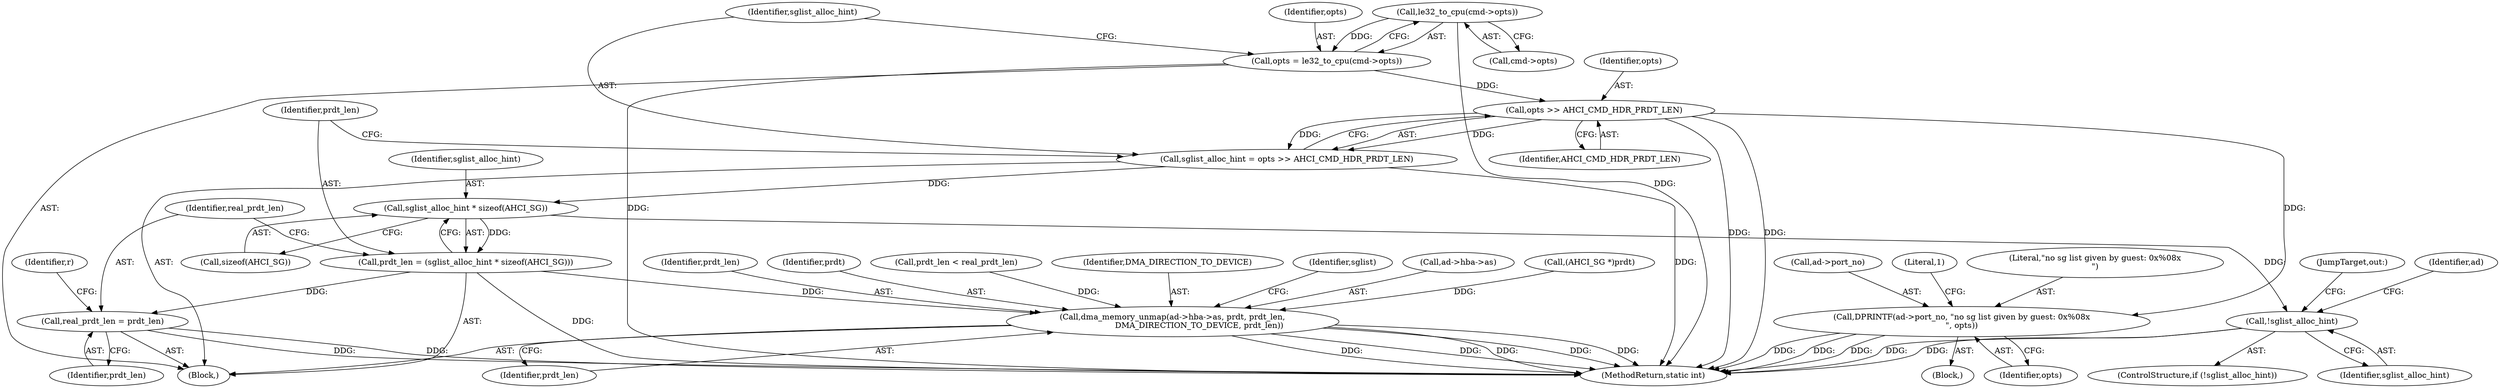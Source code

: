 digraph "0_qemu_3251bdcf1c67427d964517053c3d185b46e618e8@pointer" {
"1000117" [label="(Call,le32_to_cpu(cmd->opts))"];
"1000115" [label="(Call,opts = le32_to_cpu(cmd->opts))"];
"1000124" [label="(Call,opts >> AHCI_CMD_HDR_PRDT_LEN)"];
"1000122" [label="(Call,sglist_alloc_hint = opts >> AHCI_CMD_HDR_PRDT_LEN)"];
"1000130" [label="(Call,sglist_alloc_hint * sizeof(AHCI_SG))"];
"1000128" [label="(Call,prdt_len = (sglist_alloc_hint * sizeof(AHCI_SG)))"];
"1000135" [label="(Call,real_prdt_len = prdt_len)"];
"1000318" [label="(Call,dma_memory_unmap(ad->hba->as, prdt, prdt_len,\n                     DMA_DIRECTION_TO_DEVICE, prdt_len))"];
"1000173" [label="(Call,!sglist_alloc_hint)"];
"1000176" [label="(Call,DPRINTF(ad->port_no, \"no sg list given by guest: 0x%08x\n\", opts))"];
"1000128" [label="(Call,prdt_len = (sglist_alloc_hint * sizeof(AHCI_SG)))"];
"1000135" [label="(Call,real_prdt_len = prdt_len)"];
"1000175" [label="(Block,)"];
"1000208" [label="(Call,(AHCI_SG *)prdt)"];
"1000176" [label="(Call,DPRINTF(ad->port_no, \"no sg list given by guest: 0x%08x\n\", opts))"];
"1000318" [label="(Call,dma_memory_unmap(ad->hba->as, prdt, prdt_len,\n                     DMA_DIRECTION_TO_DEVICE, prdt_len))"];
"1000117" [label="(Call,le32_to_cpu(cmd->opts))"];
"1000325" [label="(Identifier,prdt_len)"];
"1000122" [label="(Call,sglist_alloc_hint = opts >> AHCI_CMD_HDR_PRDT_LEN)"];
"1000327" [label="(Identifier,prdt_len)"];
"1000174" [label="(Identifier,sglist_alloc_hint)"];
"1000317" [label="(JumpTarget,out:)"];
"1000178" [label="(Identifier,ad)"];
"1000181" [label="(Identifier,opts)"];
"1000180" [label="(Literal,\"no sg list given by guest: 0x%08x\n\")"];
"1000324" [label="(Identifier,prdt)"];
"1000125" [label="(Identifier,opts)"];
"1000186" [label="(Call,prdt_len < real_prdt_len)"];
"1000177" [label="(Call,ad->port_no)"];
"1000131" [label="(Identifier,sglist_alloc_hint)"];
"1000143" [label="(Identifier,r)"];
"1000107" [label="(Block,)"];
"1000116" [label="(Identifier,opts)"];
"1000326" [label="(Identifier,DMA_DIRECTION_TO_DEVICE)"];
"1000137" [label="(Identifier,prdt_len)"];
"1000173" [label="(Call,!sglist_alloc_hint)"];
"1000329" [label="(Identifier,sglist)"];
"1000132" [label="(Call,sizeof(AHCI_SG))"];
"1000118" [label="(Call,cmd->opts)"];
"1000115" [label="(Call,opts = le32_to_cpu(cmd->opts))"];
"1000341" [label="(MethodReturn,static int)"];
"1000319" [label="(Call,ad->hba->as)"];
"1000123" [label="(Identifier,sglist_alloc_hint)"];
"1000184" [label="(Literal,1)"];
"1000130" [label="(Call,sglist_alloc_hint * sizeof(AHCI_SG))"];
"1000124" [label="(Call,opts >> AHCI_CMD_HDR_PRDT_LEN)"];
"1000126" [label="(Identifier,AHCI_CMD_HDR_PRDT_LEN)"];
"1000129" [label="(Identifier,prdt_len)"];
"1000136" [label="(Identifier,real_prdt_len)"];
"1000172" [label="(ControlStructure,if (!sglist_alloc_hint))"];
"1000117" -> "1000115"  [label="AST: "];
"1000117" -> "1000118"  [label="CFG: "];
"1000118" -> "1000117"  [label="AST: "];
"1000115" -> "1000117"  [label="CFG: "];
"1000117" -> "1000341"  [label="DDG: "];
"1000117" -> "1000115"  [label="DDG: "];
"1000115" -> "1000107"  [label="AST: "];
"1000116" -> "1000115"  [label="AST: "];
"1000123" -> "1000115"  [label="CFG: "];
"1000115" -> "1000341"  [label="DDG: "];
"1000115" -> "1000124"  [label="DDG: "];
"1000124" -> "1000122"  [label="AST: "];
"1000124" -> "1000126"  [label="CFG: "];
"1000125" -> "1000124"  [label="AST: "];
"1000126" -> "1000124"  [label="AST: "];
"1000122" -> "1000124"  [label="CFG: "];
"1000124" -> "1000341"  [label="DDG: "];
"1000124" -> "1000341"  [label="DDG: "];
"1000124" -> "1000122"  [label="DDG: "];
"1000124" -> "1000122"  [label="DDG: "];
"1000124" -> "1000176"  [label="DDG: "];
"1000122" -> "1000107"  [label="AST: "];
"1000123" -> "1000122"  [label="AST: "];
"1000129" -> "1000122"  [label="CFG: "];
"1000122" -> "1000341"  [label="DDG: "];
"1000122" -> "1000130"  [label="DDG: "];
"1000130" -> "1000128"  [label="AST: "];
"1000130" -> "1000132"  [label="CFG: "];
"1000131" -> "1000130"  [label="AST: "];
"1000132" -> "1000130"  [label="AST: "];
"1000128" -> "1000130"  [label="CFG: "];
"1000130" -> "1000128"  [label="DDG: "];
"1000130" -> "1000173"  [label="DDG: "];
"1000128" -> "1000107"  [label="AST: "];
"1000129" -> "1000128"  [label="AST: "];
"1000136" -> "1000128"  [label="CFG: "];
"1000128" -> "1000341"  [label="DDG: "];
"1000128" -> "1000135"  [label="DDG: "];
"1000128" -> "1000318"  [label="DDG: "];
"1000135" -> "1000107"  [label="AST: "];
"1000135" -> "1000137"  [label="CFG: "];
"1000136" -> "1000135"  [label="AST: "];
"1000137" -> "1000135"  [label="AST: "];
"1000143" -> "1000135"  [label="CFG: "];
"1000135" -> "1000341"  [label="DDG: "];
"1000135" -> "1000341"  [label="DDG: "];
"1000318" -> "1000107"  [label="AST: "];
"1000318" -> "1000327"  [label="CFG: "];
"1000319" -> "1000318"  [label="AST: "];
"1000324" -> "1000318"  [label="AST: "];
"1000325" -> "1000318"  [label="AST: "];
"1000326" -> "1000318"  [label="AST: "];
"1000327" -> "1000318"  [label="AST: "];
"1000329" -> "1000318"  [label="CFG: "];
"1000318" -> "1000341"  [label="DDG: "];
"1000318" -> "1000341"  [label="DDG: "];
"1000318" -> "1000341"  [label="DDG: "];
"1000318" -> "1000341"  [label="DDG: "];
"1000318" -> "1000341"  [label="DDG: "];
"1000208" -> "1000318"  [label="DDG: "];
"1000186" -> "1000318"  [label="DDG: "];
"1000173" -> "1000172"  [label="AST: "];
"1000173" -> "1000174"  [label="CFG: "];
"1000174" -> "1000173"  [label="AST: "];
"1000178" -> "1000173"  [label="CFG: "];
"1000317" -> "1000173"  [label="CFG: "];
"1000173" -> "1000341"  [label="DDG: "];
"1000173" -> "1000341"  [label="DDG: "];
"1000176" -> "1000175"  [label="AST: "];
"1000176" -> "1000181"  [label="CFG: "];
"1000177" -> "1000176"  [label="AST: "];
"1000180" -> "1000176"  [label="AST: "];
"1000181" -> "1000176"  [label="AST: "];
"1000184" -> "1000176"  [label="CFG: "];
"1000176" -> "1000341"  [label="DDG: "];
"1000176" -> "1000341"  [label="DDG: "];
"1000176" -> "1000341"  [label="DDG: "];
}

